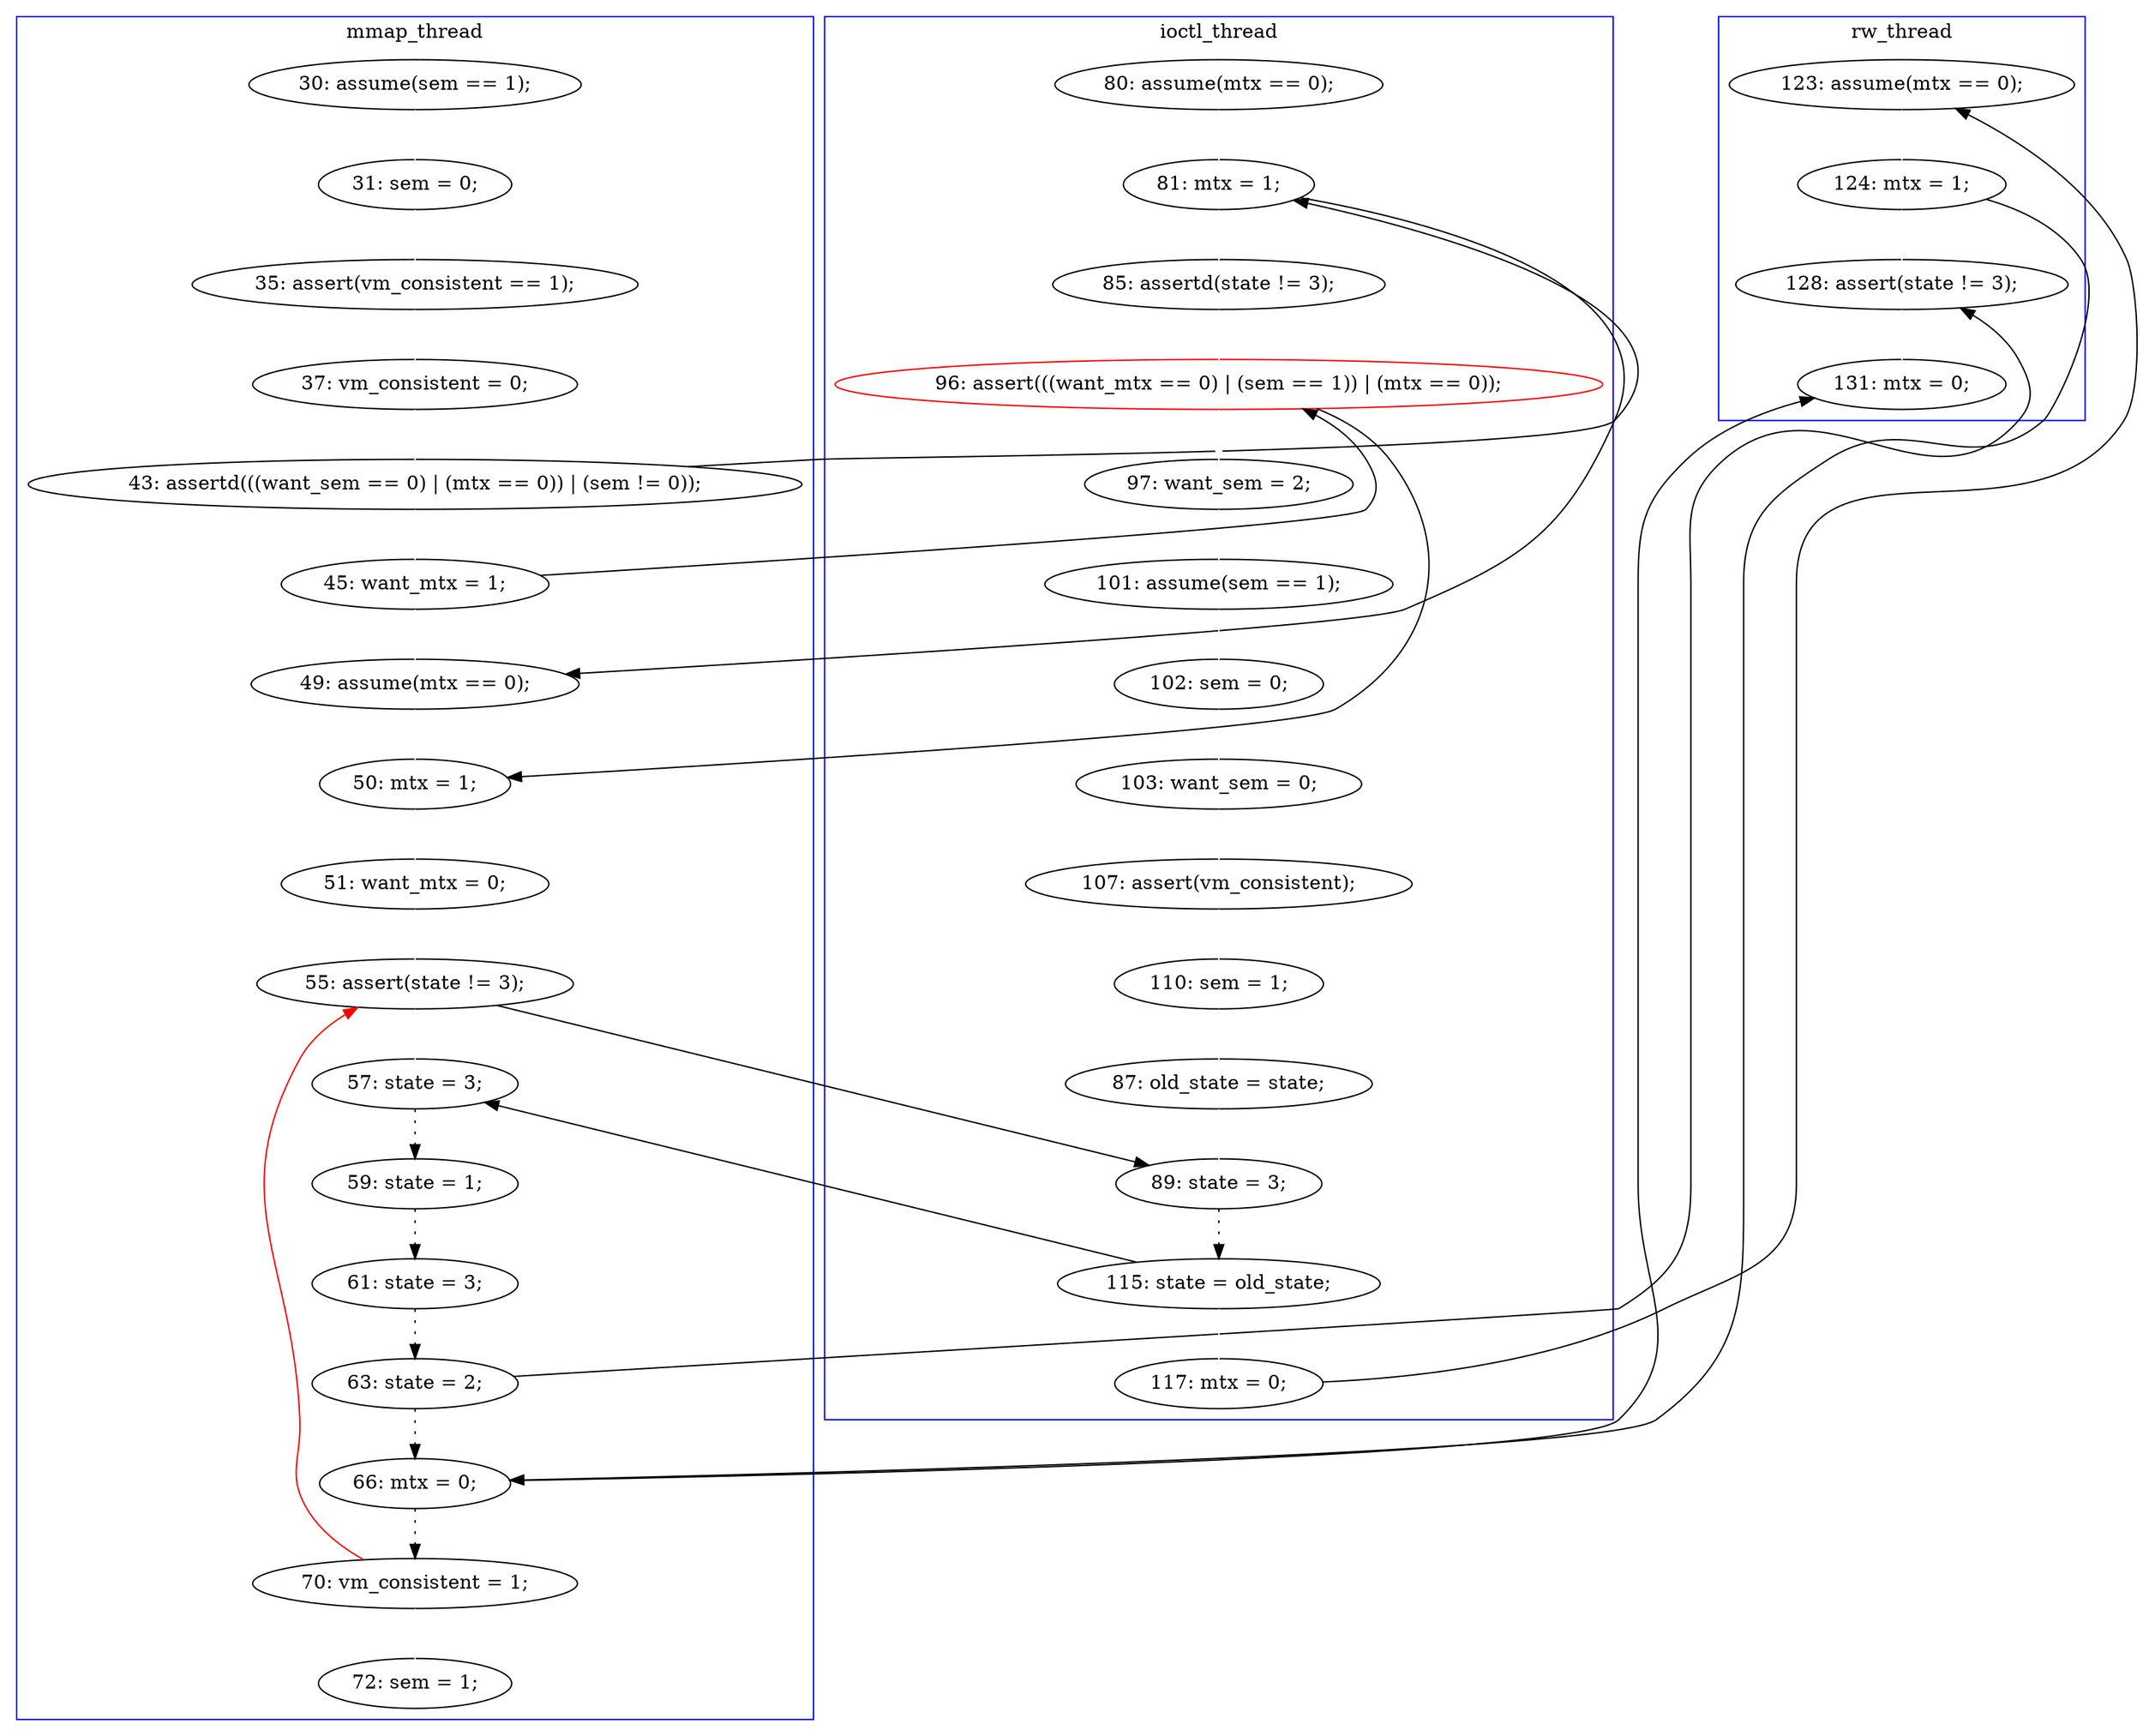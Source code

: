 digraph Counterexample {
	11 -> 12 [color = white, style = solid]
	48 -> 33 [color = red, style = solid, constraint = false]
	46 -> 47 [color = black, style = dotted]
	19 -> 20 [color = white, style = solid]
	48 -> 53 [color = white, style = solid]
	24 -> 25 [color = white, style = solid]
	28 -> 32 [color = white, style = solid]
	29 -> 30 [color = white, style = solid]
	32 -> 34 [color = white, style = solid]
	35 -> 36 [color = black, style = dotted]
	45 -> 46 [color = black, style = dotted]
	25 -> 26 [color = white, style = solid]
	34 -> 35 [color = white, style = solid]
	40 -> 49 [color = white, style = solid]
	16 -> 29 [color = white, style = solid]
	13 -> 14 [color = white, style = solid]
	36 -> 37 [color = white, style = solid]
	30 -> 31 [color = white, style = solid]
	12 -> 13 [color = white, style = solid]
	20 -> 21 [color = white, style = solid]
	20 -> 29 [color = black, style = solid, constraint = false]
	15 -> 20 [color = black, style = solid, constraint = false]
	33 -> 41 [color = white, style = solid]
	33 -> 35 [color = black, style = solid, constraint = false]
	43 -> 45 [color = black, style = dotted]
	46 -> 49 [color = black, style = solid, constraint = false]
	14 -> 15 [color = white, style = solid]
	40 -> 47 [color = black, style = solid, constraint = false]
	23 -> 30 [color = black, style = solid, constraint = false]
	15 -> 16 [color = white, style = solid]
	23 -> 24 [color = white, style = solid]
	39 -> 40 [color = white, style = solid]
	36 -> 41 [color = black, style = solid, constraint = false]
	31 -> 33 [color = white, style = solid]
	21 -> 23 [color = white, style = solid]
	37 -> 39 [color = black, style = solid, constraint = false]
	26 -> 27 [color = white, style = solid]
	47 -> 48 [color = black, style = dotted]
	27 -> 28 [color = white, style = solid]
	41 -> 43 [color = black, style = dotted]
	49 -> 50 [color = white, style = solid]
	16 -> 23 [color = black, style = solid, constraint = false]
	47 -> 50 [color = black, style = solid, constraint = false]
	subgraph cluster1 {
		label = mmap_thread
		color = blue
		11  [label = "30: assume(sem == 1);"]
		41  [label = "57: state = 3;"]
		43  [label = "59: state = 1;"]
		47  [label = "66: mtx = 0;"]
		16  [label = "45: want_mtx = 1;"]
		45  [label = "61: state = 3;"]
		14  [label = "37: vm_consistent = 0;"]
		29  [label = "49: assume(mtx == 0);"]
		46  [label = "63: state = 2;"]
		15  [label = "43: assertd(((want_sem == 0) | (mtx == 0)) | (sem != 0));"]
		33  [label = "55: assert(state != 3);"]
		13  [label = "35: assert(vm_consistent == 1);"]
		30  [label = "50: mtx = 1;"]
		53  [label = "72: sem = 1;"]
		12  [label = "31: sem = 0;"]
		31  [label = "51: want_mtx = 0;"]
		48  [label = "70: vm_consistent = 1;"]
	}
	subgraph cluster2 {
		label = ioctl_thread
		color = blue
		20  [label = "81: mtx = 1;"]
		26  [label = "102: sem = 0;"]
		27  [label = "103: want_sem = 0;"]
		25  [label = "101: assume(sem == 1);"]
		21  [label = "85: assertd(state != 3);"]
		19  [label = "80: assume(mtx == 0);"]
		36  [label = "115: state = old_state;"]
		28  [label = "107: assert(vm_consistent);"]
		24  [label = "97: want_sem = 2;"]
		32  [label = "110: sem = 1;"]
		23  [label = "96: assert(((want_mtx == 0) | (sem == 1)) | (mtx == 0));", color = red]
		35  [label = "89: state = 3;"]
		37  [label = "117: mtx = 0;"]
		34  [label = "87: old_state = state;"]
	}
	subgraph cluster3 {
		label = rw_thread
		color = blue
		40  [label = "124: mtx = 1;"]
		50  [label = "131: mtx = 0;"]
		49  [label = "128: assert(state != 3);"]
		39  [label = "123: assume(mtx == 0);"]
	}
}